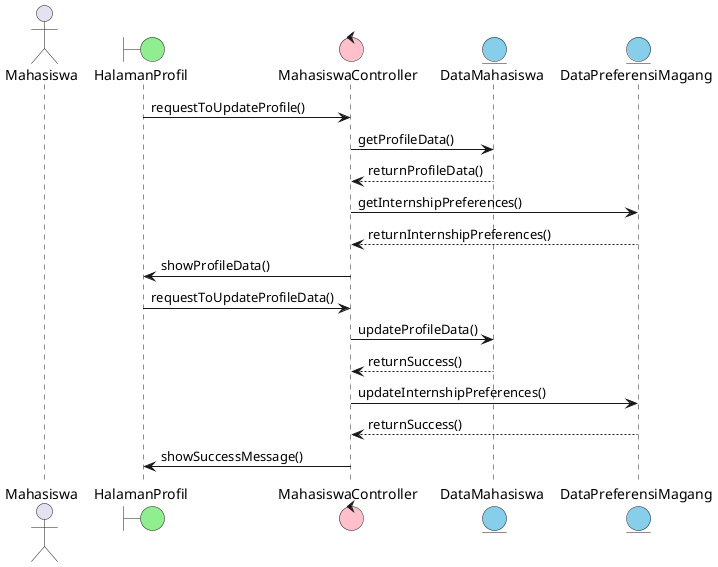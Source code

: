 @startuml memperbarui-data-diri-dan-preferensi-magang

actor Mahasiswa

boundary HalamanProfil #LightGreen
control MahasiswaController #Pink
entity DataMahasiswa #SkyBlue
entity DataPreferensiMagang #SkyBlue

HalamanProfil -> MahasiswaController : requestToUpdateProfile()
MahasiswaController -> DataMahasiswa : getProfileData()
DataMahasiswa --> MahasiswaController : returnProfileData()
MahasiswaController -> DataPreferensiMagang : getInternshipPreferences()
DataPreferensiMagang --> MahasiswaController : returnInternshipPreferences()
MahasiswaController -> HalamanProfil : showProfileData()
HalamanProfil -> MahasiswaController : requestToUpdateProfileData()
MahasiswaController -> DataMahasiswa : updateProfileData()
DataMahasiswa --> MahasiswaController : returnSuccess()
MahasiswaController -> DataPreferensiMagang : updateInternshipPreferences()
DataPreferensiMagang --> MahasiswaController : returnSuccess()
MahasiswaController -> HalamanProfil : showSuccessMessage()

@enduml
